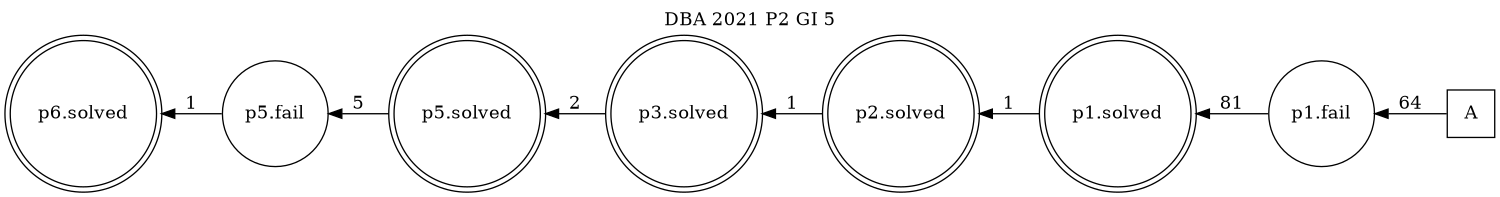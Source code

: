 digraph DBA_2021_P2_GI_5_GOOD {
labelloc="tl"
label= " DBA 2021 P2 GI 5 "
rankdir="RL";
graph [ size=" 10 , 10 !"]

"A" [shape="square" label="A"]
"p1.fail" [shape="circle" label="p1.fail"]
"p1.solved" [shape="doublecircle" label="p1.solved"]
"p2.solved" [shape="doublecircle" label="p2.solved"]
"p3.solved" [shape="doublecircle" label="p3.solved"]
"p5.solved" [shape="doublecircle" label="p5.solved"]
"p5.fail" [shape="circle" label="p5.fail"]
"p6.solved" [shape="doublecircle" label="p6.solved"]
"A" -> "p1.fail" [ label=64]
"p1.fail" -> "p1.solved" [ label=81]
"p1.solved" -> "p2.solved" [ label=1]
"p2.solved" -> "p3.solved" [ label=1]
"p3.solved" -> "p5.solved" [ label=2]
"p5.solved" -> "p5.fail" [ label=5]
"p5.fail" -> "p6.solved" [ label=1]
}
